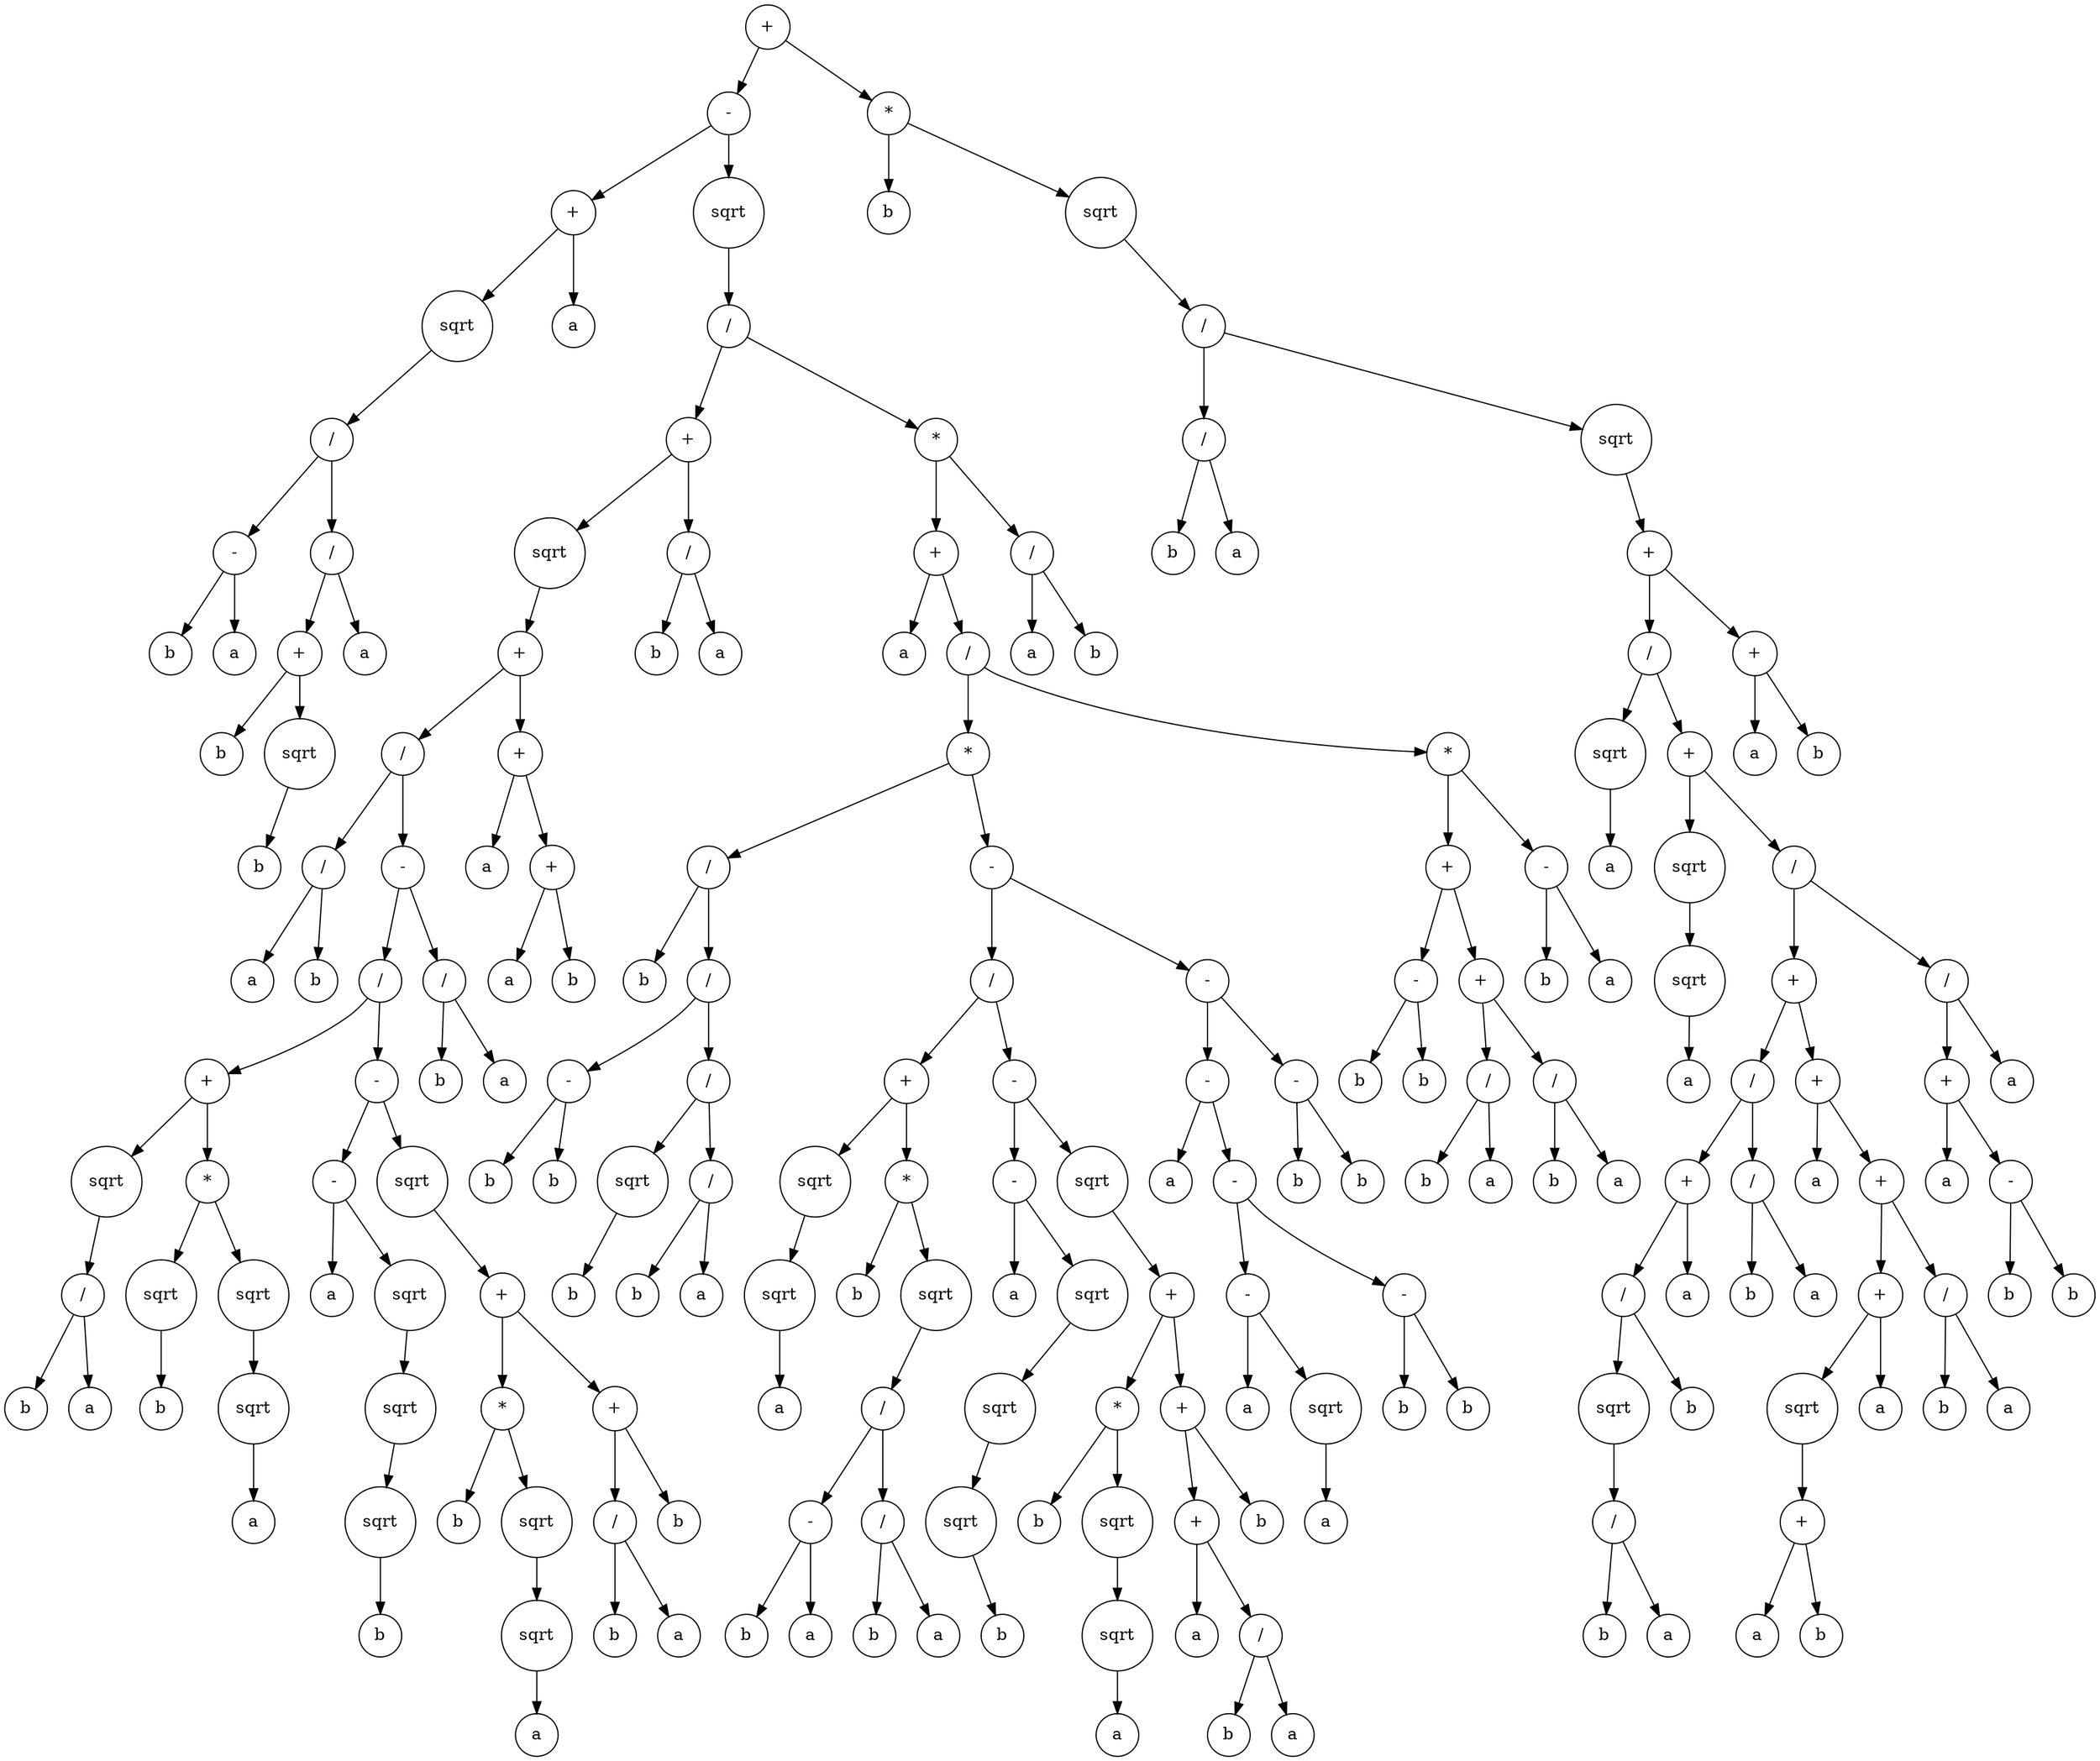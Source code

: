 digraph g {
graph [ordering=out];
node [shape=circle];
n[label = "+"];
n0[label = "-"];
n00[label = "+"];
n000[label = "sqrt"];
n0000[label = "/"];
n00000[label = "-"];
n000000[label = "b"];
n00000 -> n000000;
n000001[label = "a"];
n00000 -> n000001;
n0000 -> n00000;
n00001[label = "/"];
n000010[label = "+"];
n0000100[label = "b"];
n000010 -> n0000100;
n0000101[label = "sqrt"];
n00001010[label = "b"];
n0000101 -> n00001010;
n000010 -> n0000101;
n00001 -> n000010;
n000011[label = "a"];
n00001 -> n000011;
n0000 -> n00001;
n000 -> n0000;
n00 -> n000;
n001[label = "a"];
n00 -> n001;
n0 -> n00;
n01[label = "sqrt"];
n010[label = "/"];
n0100[label = "+"];
n01000[label = "sqrt"];
n010000[label = "+"];
n0100000[label = "/"];
n01000000[label = "/"];
n010000000[label = "a"];
n01000000 -> n010000000;
n010000001[label = "b"];
n01000000 -> n010000001;
n0100000 -> n01000000;
n01000001[label = "-"];
n010000010[label = "/"];
n0100000100[label = "+"];
n01000001000[label = "sqrt"];
n010000010000[label = "/"];
n0100000100000[label = "b"];
n010000010000 -> n0100000100000;
n0100000100001[label = "a"];
n010000010000 -> n0100000100001;
n01000001000 -> n010000010000;
n0100000100 -> n01000001000;
n01000001001[label = "*"];
n010000010010[label = "sqrt"];
n0100000100100[label = "b"];
n010000010010 -> n0100000100100;
n01000001001 -> n010000010010;
n010000010011[label = "sqrt"];
n0100000100110[label = "sqrt"];
n01000001001100[label = "a"];
n0100000100110 -> n01000001001100;
n010000010011 -> n0100000100110;
n01000001001 -> n010000010011;
n0100000100 -> n01000001001;
n010000010 -> n0100000100;
n0100000101[label = "-"];
n01000001010[label = "-"];
n010000010100[label = "a"];
n01000001010 -> n010000010100;
n010000010101[label = "sqrt"];
n0100000101010[label = "sqrt"];
n01000001010100[label = "sqrt"];
n010000010101000[label = "b"];
n01000001010100 -> n010000010101000;
n0100000101010 -> n01000001010100;
n010000010101 -> n0100000101010;
n01000001010 -> n010000010101;
n0100000101 -> n01000001010;
n01000001011[label = "sqrt"];
n010000010110[label = "+"];
n0100000101100[label = "*"];
n01000001011000[label = "b"];
n0100000101100 -> n01000001011000;
n01000001011001[label = "sqrt"];
n010000010110010[label = "sqrt"];
n0100000101100100[label = "a"];
n010000010110010 -> n0100000101100100;
n01000001011001 -> n010000010110010;
n0100000101100 -> n01000001011001;
n010000010110 -> n0100000101100;
n0100000101101[label = "+"];
n01000001011010[label = "/"];
n010000010110100[label = "b"];
n01000001011010 -> n010000010110100;
n010000010110101[label = "a"];
n01000001011010 -> n010000010110101;
n0100000101101 -> n01000001011010;
n01000001011011[label = "b"];
n0100000101101 -> n01000001011011;
n010000010110 -> n0100000101101;
n01000001011 -> n010000010110;
n0100000101 -> n01000001011;
n010000010 -> n0100000101;
n01000001 -> n010000010;
n010000011[label = "/"];
n0100000110[label = "b"];
n010000011 -> n0100000110;
n0100000111[label = "a"];
n010000011 -> n0100000111;
n01000001 -> n010000011;
n0100000 -> n01000001;
n010000 -> n0100000;
n0100001[label = "+"];
n01000010[label = "a"];
n0100001 -> n01000010;
n01000011[label = "+"];
n010000110[label = "a"];
n01000011 -> n010000110;
n010000111[label = "b"];
n01000011 -> n010000111;
n0100001 -> n01000011;
n010000 -> n0100001;
n01000 -> n010000;
n0100 -> n01000;
n01001[label = "/"];
n010010[label = "b"];
n01001 -> n010010;
n010011[label = "a"];
n01001 -> n010011;
n0100 -> n01001;
n010 -> n0100;
n0101[label = "*"];
n01010[label = "+"];
n010100[label = "a"];
n01010 -> n010100;
n010101[label = "/"];
n0101010[label = "*"];
n01010100[label = "/"];
n010101000[label = "b"];
n01010100 -> n010101000;
n010101001[label = "/"];
n0101010010[label = "-"];
n01010100100[label = "b"];
n0101010010 -> n01010100100;
n01010100101[label = "b"];
n0101010010 -> n01010100101;
n010101001 -> n0101010010;
n0101010011[label = "/"];
n01010100110[label = "sqrt"];
n010101001100[label = "b"];
n01010100110 -> n010101001100;
n0101010011 -> n01010100110;
n01010100111[label = "/"];
n010101001110[label = "b"];
n01010100111 -> n010101001110;
n010101001111[label = "a"];
n01010100111 -> n010101001111;
n0101010011 -> n01010100111;
n010101001 -> n0101010011;
n01010100 -> n010101001;
n0101010 -> n01010100;
n01010101[label = "-"];
n010101010[label = "/"];
n0101010100[label = "+"];
n01010101000[label = "sqrt"];
n010101010000[label = "sqrt"];
n0101010100000[label = "a"];
n010101010000 -> n0101010100000;
n01010101000 -> n010101010000;
n0101010100 -> n01010101000;
n01010101001[label = "*"];
n010101010010[label = "b"];
n01010101001 -> n010101010010;
n010101010011[label = "sqrt"];
n0101010100110[label = "/"];
n01010101001100[label = "-"];
n010101010011000[label = "b"];
n01010101001100 -> n010101010011000;
n010101010011001[label = "a"];
n01010101001100 -> n010101010011001;
n0101010100110 -> n01010101001100;
n01010101001101[label = "/"];
n010101010011010[label = "b"];
n01010101001101 -> n010101010011010;
n010101010011011[label = "a"];
n01010101001101 -> n010101010011011;
n0101010100110 -> n01010101001101;
n010101010011 -> n0101010100110;
n01010101001 -> n010101010011;
n0101010100 -> n01010101001;
n010101010 -> n0101010100;
n0101010101[label = "-"];
n01010101010[label = "-"];
n010101010100[label = "a"];
n01010101010 -> n010101010100;
n010101010101[label = "sqrt"];
n0101010101010[label = "sqrt"];
n01010101010100[label = "sqrt"];
n010101010101000[label = "b"];
n01010101010100 -> n010101010101000;
n0101010101010 -> n01010101010100;
n010101010101 -> n0101010101010;
n01010101010 -> n010101010101;
n0101010101 -> n01010101010;
n01010101011[label = "sqrt"];
n010101010110[label = "+"];
n0101010101100[label = "*"];
n01010101011000[label = "b"];
n0101010101100 -> n01010101011000;
n01010101011001[label = "sqrt"];
n010101010110010[label = "sqrt"];
n0101010101100100[label = "a"];
n010101010110010 -> n0101010101100100;
n01010101011001 -> n010101010110010;
n0101010101100 -> n01010101011001;
n010101010110 -> n0101010101100;
n0101010101101[label = "+"];
n01010101011010[label = "+"];
n010101010110100[label = "a"];
n01010101011010 -> n010101010110100;
n010101010110101[label = "/"];
n0101010101101010[label = "b"];
n010101010110101 -> n0101010101101010;
n0101010101101011[label = "a"];
n010101010110101 -> n0101010101101011;
n01010101011010 -> n010101010110101;
n0101010101101 -> n01010101011010;
n01010101011011[label = "b"];
n0101010101101 -> n01010101011011;
n010101010110 -> n0101010101101;
n01010101011 -> n010101010110;
n0101010101 -> n01010101011;
n010101010 -> n0101010101;
n01010101 -> n010101010;
n010101011[label = "-"];
n0101010110[label = "-"];
n01010101100[label = "a"];
n0101010110 -> n01010101100;
n01010101101[label = "-"];
n010101011010[label = "-"];
n0101010110100[label = "a"];
n010101011010 -> n0101010110100;
n0101010110101[label = "sqrt"];
n01010101101010[label = "a"];
n0101010110101 -> n01010101101010;
n010101011010 -> n0101010110101;
n01010101101 -> n010101011010;
n010101011011[label = "-"];
n0101010110110[label = "b"];
n010101011011 -> n0101010110110;
n0101010110111[label = "b"];
n010101011011 -> n0101010110111;
n01010101101 -> n010101011011;
n0101010110 -> n01010101101;
n010101011 -> n0101010110;
n0101010111[label = "-"];
n01010101110[label = "b"];
n0101010111 -> n01010101110;
n01010101111[label = "b"];
n0101010111 -> n01010101111;
n010101011 -> n0101010111;
n01010101 -> n010101011;
n0101010 -> n01010101;
n010101 -> n0101010;
n0101011[label = "*"];
n01010110[label = "+"];
n010101100[label = "-"];
n0101011000[label = "b"];
n010101100 -> n0101011000;
n0101011001[label = "b"];
n010101100 -> n0101011001;
n01010110 -> n010101100;
n010101101[label = "+"];
n0101011010[label = "/"];
n01010110100[label = "b"];
n0101011010 -> n01010110100;
n01010110101[label = "a"];
n0101011010 -> n01010110101;
n010101101 -> n0101011010;
n0101011011[label = "/"];
n01010110110[label = "b"];
n0101011011 -> n01010110110;
n01010110111[label = "a"];
n0101011011 -> n01010110111;
n010101101 -> n0101011011;
n01010110 -> n010101101;
n0101011 -> n01010110;
n01010111[label = "-"];
n010101110[label = "b"];
n01010111 -> n010101110;
n010101111[label = "a"];
n01010111 -> n010101111;
n0101011 -> n01010111;
n010101 -> n0101011;
n01010 -> n010101;
n0101 -> n01010;
n01011[label = "/"];
n010110[label = "a"];
n01011 -> n010110;
n010111[label = "b"];
n01011 -> n010111;
n0101 -> n01011;
n010 -> n0101;
n01 -> n010;
n0 -> n01;
n -> n0;
n1[label = "*"];
n10[label = "b"];
n1 -> n10;
n11[label = "sqrt"];
n110[label = "/"];
n1100[label = "/"];
n11000[label = "b"];
n1100 -> n11000;
n11001[label = "a"];
n1100 -> n11001;
n110 -> n1100;
n1101[label = "sqrt"];
n11010[label = "+"];
n110100[label = "/"];
n1101000[label = "sqrt"];
n11010000[label = "a"];
n1101000 -> n11010000;
n110100 -> n1101000;
n1101001[label = "+"];
n11010010[label = "sqrt"];
n110100100[label = "sqrt"];
n1101001000[label = "a"];
n110100100 -> n1101001000;
n11010010 -> n110100100;
n1101001 -> n11010010;
n11010011[label = "/"];
n110100110[label = "+"];
n1101001100[label = "/"];
n11010011000[label = "+"];
n110100110000[label = "/"];
n1101001100000[label = "sqrt"];
n11010011000000[label = "/"];
n110100110000000[label = "b"];
n11010011000000 -> n110100110000000;
n110100110000001[label = "a"];
n11010011000000 -> n110100110000001;
n1101001100000 -> n11010011000000;
n110100110000 -> n1101001100000;
n1101001100001[label = "b"];
n110100110000 -> n1101001100001;
n11010011000 -> n110100110000;
n110100110001[label = "a"];
n11010011000 -> n110100110001;
n1101001100 -> n11010011000;
n11010011001[label = "/"];
n110100110010[label = "b"];
n11010011001 -> n110100110010;
n110100110011[label = "a"];
n11010011001 -> n110100110011;
n1101001100 -> n11010011001;
n110100110 -> n1101001100;
n1101001101[label = "+"];
n11010011010[label = "a"];
n1101001101 -> n11010011010;
n11010011011[label = "+"];
n110100110110[label = "+"];
n1101001101100[label = "sqrt"];
n11010011011000[label = "+"];
n110100110110000[label = "a"];
n11010011011000 -> n110100110110000;
n110100110110001[label = "b"];
n11010011011000 -> n110100110110001;
n1101001101100 -> n11010011011000;
n110100110110 -> n1101001101100;
n1101001101101[label = "a"];
n110100110110 -> n1101001101101;
n11010011011 -> n110100110110;
n110100110111[label = "/"];
n1101001101110[label = "b"];
n110100110111 -> n1101001101110;
n1101001101111[label = "a"];
n110100110111 -> n1101001101111;
n11010011011 -> n110100110111;
n1101001101 -> n11010011011;
n110100110 -> n1101001101;
n11010011 -> n110100110;
n110100111[label = "/"];
n1101001110[label = "+"];
n11010011100[label = "a"];
n1101001110 -> n11010011100;
n11010011101[label = "-"];
n110100111010[label = "b"];
n11010011101 -> n110100111010;
n110100111011[label = "b"];
n11010011101 -> n110100111011;
n1101001110 -> n11010011101;
n110100111 -> n1101001110;
n1101001111[label = "a"];
n110100111 -> n1101001111;
n11010011 -> n110100111;
n1101001 -> n11010011;
n110100 -> n1101001;
n11010 -> n110100;
n110101[label = "+"];
n1101010[label = "a"];
n110101 -> n1101010;
n1101011[label = "b"];
n110101 -> n1101011;
n11010 -> n110101;
n1101 -> n11010;
n110 -> n1101;
n11 -> n110;
n1 -> n11;
n -> n1;
}
